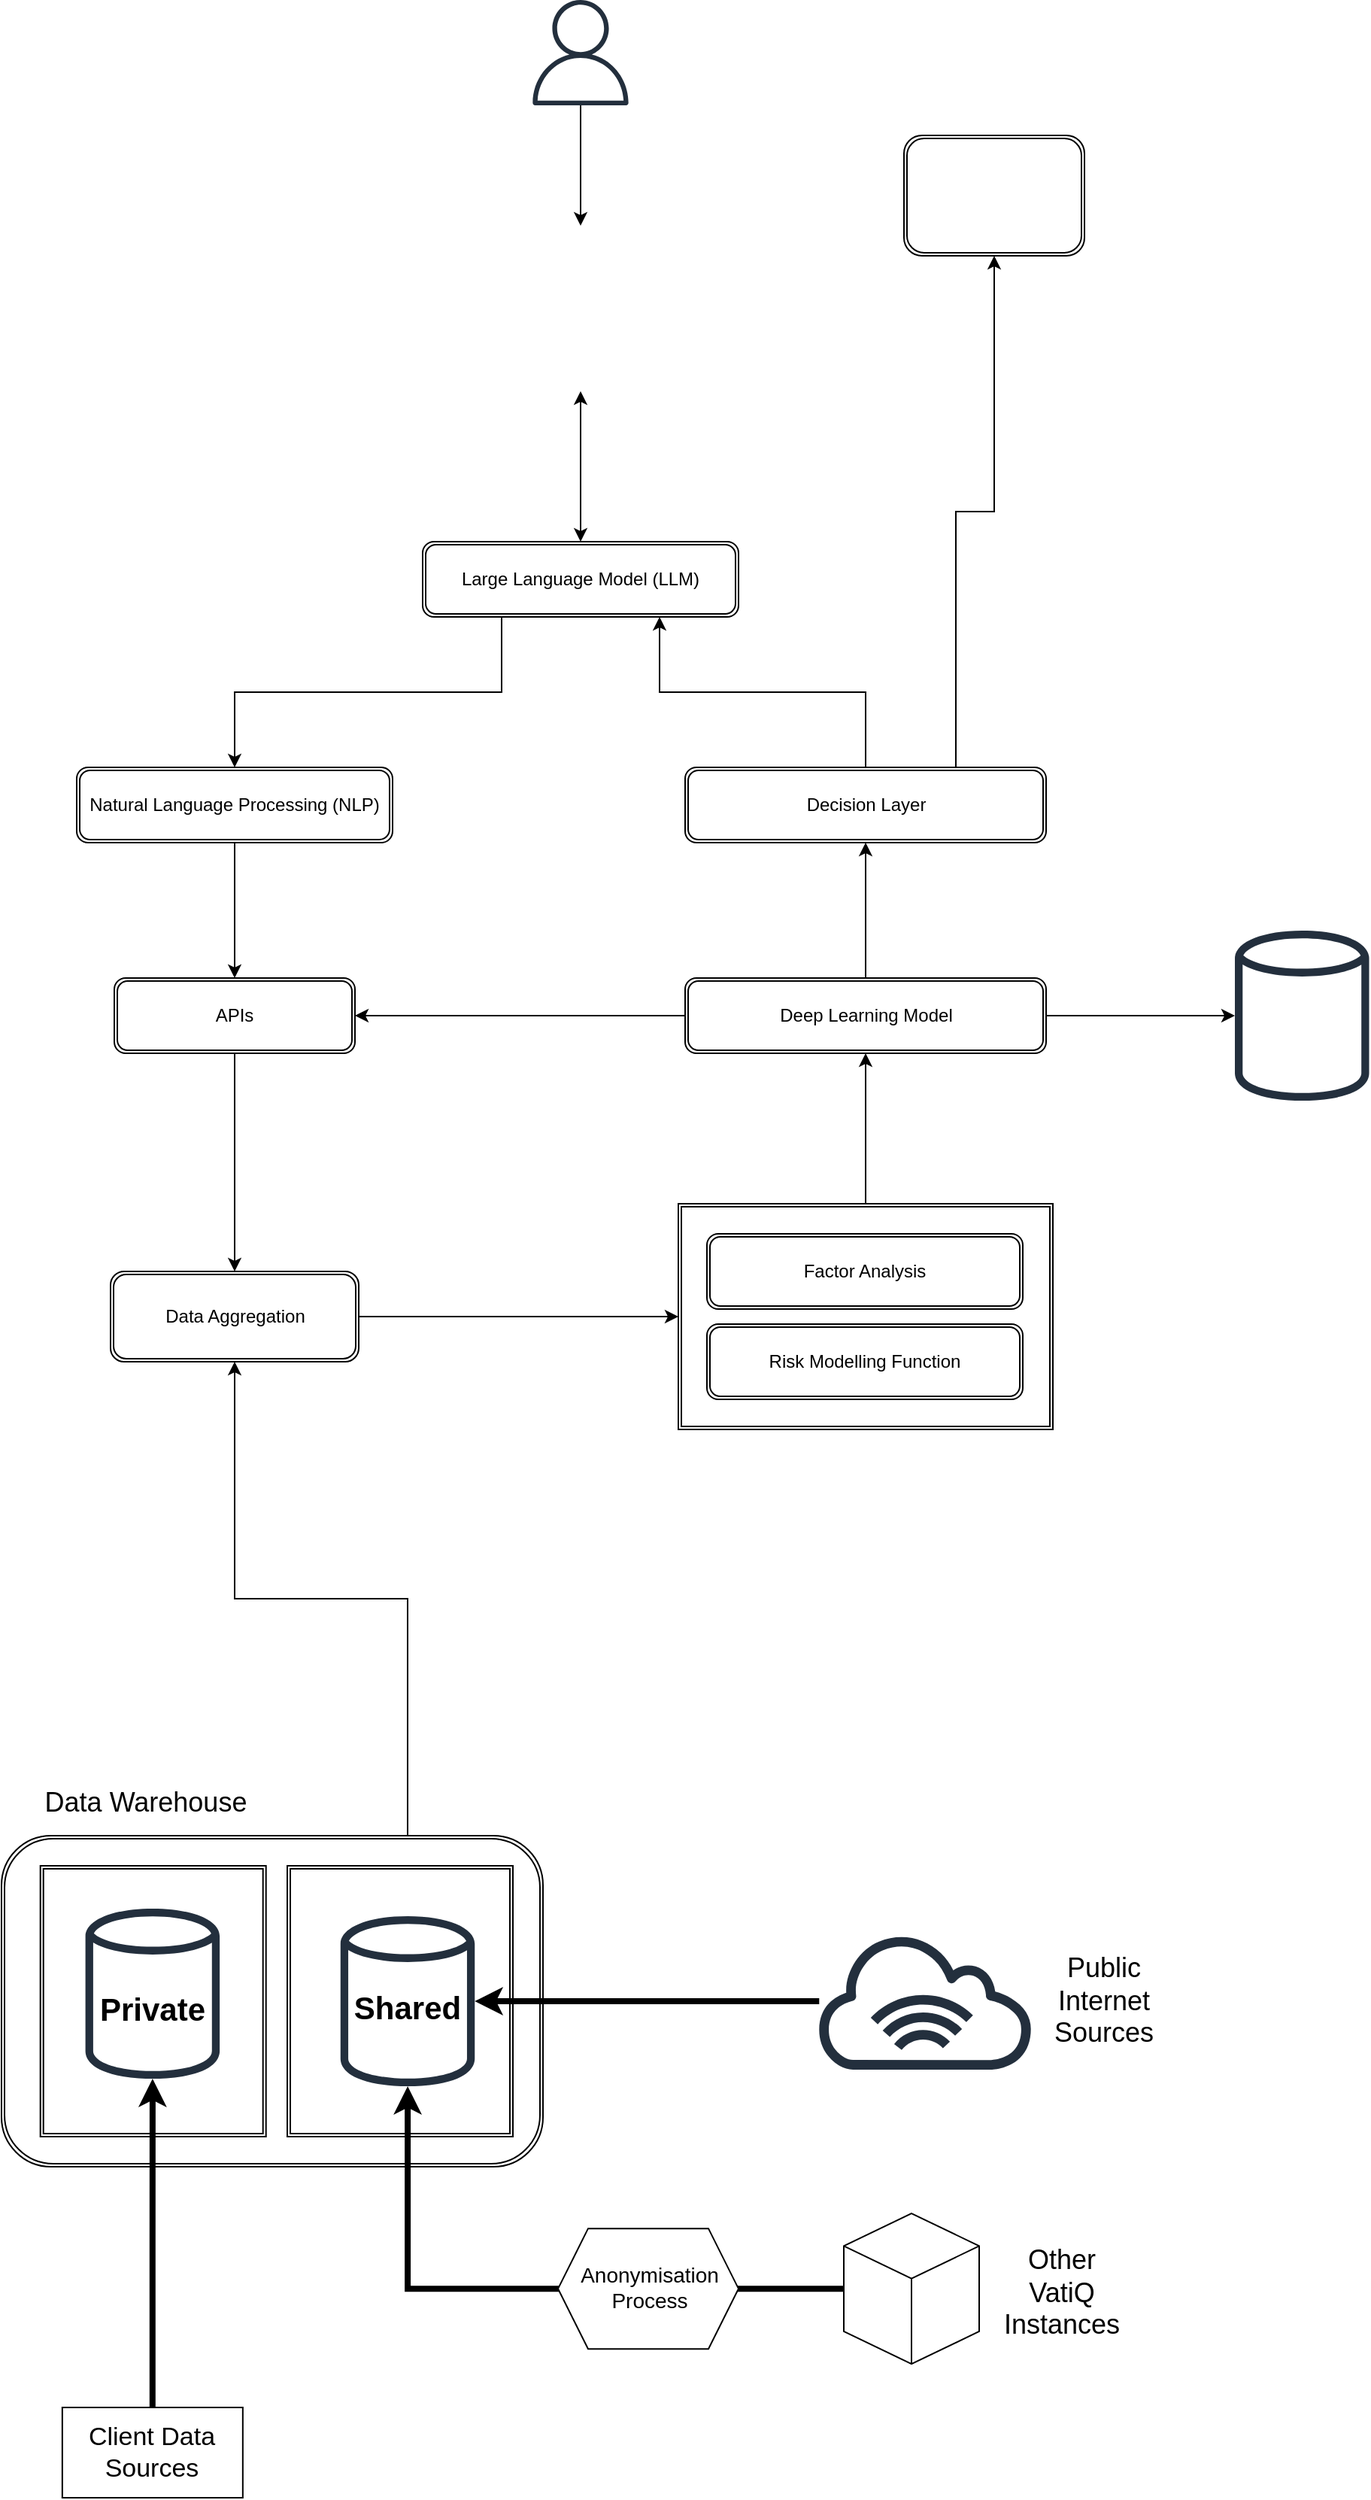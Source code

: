<mxfile version="21.6.6" type="github">
  <diagram name="Page-1" id="MGMpZwT6LkqkxEmWOEIR">
    <mxGraphModel dx="1147" dy="726" grid="1" gridSize="10" guides="1" tooltips="1" connect="1" arrows="1" fold="1" page="1" pageScale="1" pageWidth="3300" pageHeight="2339" math="0" shadow="0">
      <root>
        <mxCell id="0" />
        <mxCell id="1" parent="0" />
        <mxCell id="6FKoIAtRpfeRuV7pCcDM-19" value="Client Data Sources" style="rounded=0;whiteSpace=wrap;html=1;fontSize=17;" parent="1" vertex="1">
          <mxGeometry x="80.42" y="2220" width="120" height="60" as="geometry" />
        </mxCell>
        <mxCell id="6FKoIAtRpfeRuV7pCcDM-24" value="" style="html=1;whiteSpace=wrap;shape=isoCube2;backgroundOutline=1;isoAngle=15;" parent="1" vertex="1">
          <mxGeometry x="600" y="2091.08" width="90" height="100" as="geometry" />
        </mxCell>
        <mxCell id="6FKoIAtRpfeRuV7pCcDM-26" value="Other VatiQ Instances" style="text;html=1;strokeColor=none;fillColor=none;align=center;verticalAlign=middle;whiteSpace=wrap;rounded=0;fontSize=18;" parent="1" vertex="1">
          <mxGeometry x="700" y="2111.08" width="90" height="66.08" as="geometry" />
        </mxCell>
        <mxCell id="6FKoIAtRpfeRuV7pCcDM-29" value="" style="group;fontSize=10;" parent="1" vertex="1" connectable="0">
          <mxGeometry x="40" y="1800" width="360" height="260" as="geometry" />
        </mxCell>
        <mxCell id="6FKoIAtRpfeRuV7pCcDM-16" value="" style="shape=ext;double=1;rounded=1;whiteSpace=wrap;html=1;" parent="6FKoIAtRpfeRuV7pCcDM-29" vertex="1">
          <mxGeometry y="40" width="360" height="220" as="geometry" />
        </mxCell>
        <mxCell id="6FKoIAtRpfeRuV7pCcDM-7" value="" style="shape=ext;double=1;rounded=0;whiteSpace=wrap;html=1;" parent="6FKoIAtRpfeRuV7pCcDM-29" vertex="1">
          <mxGeometry x="190" y="60" width="150" height="180" as="geometry" />
        </mxCell>
        <mxCell id="6FKoIAtRpfeRuV7pCcDM-6" value="" style="shape=ext;double=1;rounded=0;whiteSpace=wrap;html=1;" parent="6FKoIAtRpfeRuV7pCcDM-29" vertex="1">
          <mxGeometry x="25.85" y="60" width="150" height="180" as="geometry" />
        </mxCell>
        <mxCell id="6FKoIAtRpfeRuV7pCcDM-8" value="&lt;font style=&quot;font-size: 18px;&quot;&gt;Data Warehouse&lt;/font&gt;" style="text;html=1;strokeColor=none;fillColor=none;align=center;verticalAlign=middle;whiteSpace=wrap;rounded=0;fontSize=27;" parent="6FKoIAtRpfeRuV7pCcDM-29" vertex="1">
          <mxGeometry x="25.85" width="140" height="30" as="geometry" />
        </mxCell>
        <mxCell id="6FKoIAtRpfeRuV7pCcDM-9" value="Private" style="text;html=1;strokeColor=none;fillColor=none;align=center;verticalAlign=middle;whiteSpace=wrap;rounded=0;fontStyle=1;fontSize=21;" parent="6FKoIAtRpfeRuV7pCcDM-29" vertex="1">
          <mxGeometry x="70.85" y="140" width="59.15" height="29" as="geometry" />
        </mxCell>
        <mxCell id="6FKoIAtRpfeRuV7pCcDM-10" value="Shared" style="text;html=1;strokeColor=none;fillColor=none;align=center;verticalAlign=middle;whiteSpace=wrap;rounded=0;fontStyle=1;fontSize=21;" parent="6FKoIAtRpfeRuV7pCcDM-29" vertex="1">
          <mxGeometry x="240" y="139" width="60" height="30" as="geometry" />
        </mxCell>
        <mxCell id="6FKoIAtRpfeRuV7pCcDM-12" value="" style="sketch=0;outlineConnect=0;fontColor=#000000;gradientColor=none;fillColor=#232F3D;strokeColor=none;dashed=0;verticalLabelPosition=bottom;verticalAlign=top;align=center;html=1;fontSize=12;fontStyle=0;aspect=fixed;pointerEvents=1;shape=mxgraph.aws4.generic_database;" parent="6FKoIAtRpfeRuV7pCcDM-29" vertex="1">
          <mxGeometry x="55.8" y="86" width="89.25" height="118" as="geometry" />
        </mxCell>
        <mxCell id="6FKoIAtRpfeRuV7pCcDM-14" value="" style="sketch=0;outlineConnect=0;fontColor=#000000;gradientColor=none;fillColor=#232F3D;strokeColor=none;dashed=0;verticalLabelPosition=bottom;verticalAlign=top;align=center;html=1;fontSize=12;fontStyle=0;aspect=fixed;pointerEvents=1;shape=mxgraph.aws4.generic_database;" parent="6FKoIAtRpfeRuV7pCcDM-29" vertex="1">
          <mxGeometry x="225.38" y="91" width="89.25" height="118" as="geometry" />
        </mxCell>
        <mxCell id="6FKoIAtRpfeRuV7pCcDM-21" style="edgeStyle=orthogonalEdgeStyle;rounded=0;orthogonalLoop=1;jettySize=auto;html=1;strokeWidth=4;" parent="1" source="6FKoIAtRpfeRuV7pCcDM-20" target="6FKoIAtRpfeRuV7pCcDM-14" edge="1">
          <mxGeometry relative="1" as="geometry">
            <mxPoint x="524.63" y="1970.1" as="targetPoint" />
          </mxGeometry>
        </mxCell>
        <mxCell id="6FKoIAtRpfeRuV7pCcDM-25" style="edgeStyle=orthogonalEdgeStyle;rounded=0;orthogonalLoop=1;jettySize=auto;html=1;strokeWidth=4;" parent="1" source="6FKoIAtRpfeRuV7pCcDM-24" target="6FKoIAtRpfeRuV7pCcDM-14" edge="1">
          <mxGeometry relative="1" as="geometry">
            <mxPoint x="340" y="2141.08" as="targetPoint" />
          </mxGeometry>
        </mxCell>
        <mxCell id="6FKoIAtRpfeRuV7pCcDM-30" value="" style="shape=hexagon;perimeter=hexagonPerimeter2;whiteSpace=wrap;html=1;fixedSize=1;" parent="1" vertex="1">
          <mxGeometry x="410" y="2101.08" width="120" height="80" as="geometry" />
        </mxCell>
        <mxCell id="6FKoIAtRpfeRuV7pCcDM-31" value="Anonymisation Process" style="text;html=1;strokeColor=none;fillColor=none;align=center;verticalAlign=middle;whiteSpace=wrap;rounded=0;fontSize=14;" parent="1" vertex="1">
          <mxGeometry x="441" y="2125" width="60" height="30" as="geometry" />
        </mxCell>
        <mxCell id="6FKoIAtRpfeRuV7pCcDM-57" style="edgeStyle=orthogonalEdgeStyle;rounded=0;orthogonalLoop=1;jettySize=auto;html=1;entryX=0.5;entryY=0;entryDx=0;entryDy=0;" parent="1" source="6FKoIAtRpfeRuV7pCcDM-32" target="Aw8BZn_UoF3Mt8AkIBj5-10" edge="1">
          <mxGeometry relative="1" as="geometry">
            <mxPoint x="440" y="860" as="targetPoint" />
          </mxGeometry>
        </mxCell>
        <mxCell id="6FKoIAtRpfeRuV7pCcDM-32" value="" style="sketch=0;outlineConnect=0;fontColor=#232F3E;gradientColor=none;fillColor=#232F3D;strokeColor=none;dashed=0;verticalLabelPosition=bottom;verticalAlign=top;align=center;html=1;fontSize=12;fontStyle=0;aspect=fixed;pointerEvents=1;shape=mxgraph.aws4.user;" parent="1" vertex="1">
          <mxGeometry x="390" y="620" width="70" height="70" as="geometry" />
        </mxCell>
        <mxCell id="Aw8BZn_UoF3Mt8AkIBj5-25" style="edgeStyle=orthogonalEdgeStyle;rounded=0;orthogonalLoop=1;jettySize=auto;html=1;entryX=0;entryY=0.5;entryDx=0;entryDy=0;" edge="1" parent="1" source="6FKoIAtRpfeRuV7pCcDM-36" target="Aw8BZn_UoF3Mt8AkIBj5-23">
          <mxGeometry relative="1" as="geometry">
            <mxPoint x="353" y="1265" as="targetPoint" />
          </mxGeometry>
        </mxCell>
        <mxCell id="6FKoIAtRpfeRuV7pCcDM-36" value="Data Aggregation" style="shape=ext;double=1;rounded=1;whiteSpace=wrap;html=1;" parent="1" vertex="1">
          <mxGeometry x="112.5" y="1465" width="165" height="60" as="geometry" />
        </mxCell>
        <mxCell id="Aw8BZn_UoF3Mt8AkIBj5-26" style="edgeStyle=orthogonalEdgeStyle;rounded=0;orthogonalLoop=1;jettySize=auto;html=1;exitX=0.5;exitY=1;exitDx=0;exitDy=0;entryX=0.5;entryY=0;entryDx=0;entryDy=0;" edge="1" parent="1" source="6FKoIAtRpfeRuV7pCcDM-37" target="6FKoIAtRpfeRuV7pCcDM-36">
          <mxGeometry relative="1" as="geometry" />
        </mxCell>
        <mxCell id="6FKoIAtRpfeRuV7pCcDM-37" value="APIs" style="shape=ext;double=1;rounded=1;whiteSpace=wrap;html=1;" parent="1" vertex="1">
          <mxGeometry x="115" y="1270" width="160" height="50" as="geometry" />
        </mxCell>
        <mxCell id="Aw8BZn_UoF3Mt8AkIBj5-33" style="edgeStyle=orthogonalEdgeStyle;rounded=0;orthogonalLoop=1;jettySize=auto;html=1;exitX=0.75;exitY=0;exitDx=0;exitDy=0;entryX=0.5;entryY=1;entryDx=0;entryDy=0;" edge="1" parent="1" source="6FKoIAtRpfeRuV7pCcDM-43" target="Aw8BZn_UoF3Mt8AkIBj5-34">
          <mxGeometry relative="1" as="geometry">
            <mxPoint x="700" y="800" as="targetPoint" />
          </mxGeometry>
        </mxCell>
        <mxCell id="Aw8BZn_UoF3Mt8AkIBj5-38" style="edgeStyle=orthogonalEdgeStyle;rounded=0;orthogonalLoop=1;jettySize=auto;html=1;entryX=0.75;entryY=1;entryDx=0;entryDy=0;" edge="1" parent="1" source="6FKoIAtRpfeRuV7pCcDM-43" target="Aw8BZn_UoF3Mt8AkIBj5-2">
          <mxGeometry relative="1" as="geometry" />
        </mxCell>
        <mxCell id="6FKoIAtRpfeRuV7pCcDM-43" value="Decision Layer" style="shape=ext;double=1;rounded=1;whiteSpace=wrap;html=1;" parent="1" vertex="1">
          <mxGeometry x="494.5" y="1130" width="240" height="50" as="geometry" />
        </mxCell>
        <mxCell id="6FKoIAtRpfeRuV7pCcDM-54" style="edgeStyle=orthogonalEdgeStyle;rounded=0;orthogonalLoop=1;jettySize=auto;html=1;exitX=0.5;exitY=1;exitDx=0;exitDy=0;" parent="1" source="6FKoIAtRpfeRuV7pCcDM-45" target="6FKoIAtRpfeRuV7pCcDM-37" edge="1">
          <mxGeometry relative="1" as="geometry">
            <mxPoint x="195" y="1220" as="sourcePoint" />
          </mxGeometry>
        </mxCell>
        <mxCell id="6FKoIAtRpfeRuV7pCcDM-55" style="edgeStyle=orthogonalEdgeStyle;rounded=0;orthogonalLoop=1;jettySize=auto;html=1;exitX=0.5;exitY=1;exitDx=0;exitDy=0;entryX=0.5;entryY=0;entryDx=0;entryDy=0;" parent="1" source="6FKoIAtRpfeRuV7pCcDM-45" edge="1">
          <mxGeometry relative="1" as="geometry">
            <mxPoint x="195" y="1170" as="targetPoint" />
          </mxGeometry>
        </mxCell>
        <mxCell id="6FKoIAtRpfeRuV7pCcDM-45" value="Natural Language Processing (NLP)" style="shape=ext;double=1;rounded=1;whiteSpace=wrap;html=1;" parent="1" vertex="1">
          <mxGeometry x="90" y="1130" width="210" height="50" as="geometry" />
        </mxCell>
        <mxCell id="Aw8BZn_UoF3Mt8AkIBj5-6" style="edgeStyle=orthogonalEdgeStyle;rounded=0;orthogonalLoop=1;jettySize=auto;html=1;exitX=0.25;exitY=1;exitDx=0;exitDy=0;entryX=0.5;entryY=0;entryDx=0;entryDy=0;" edge="1" parent="1" source="Aw8BZn_UoF3Mt8AkIBj5-2" target="6FKoIAtRpfeRuV7pCcDM-45">
          <mxGeometry relative="1" as="geometry" />
        </mxCell>
        <mxCell id="Aw8BZn_UoF3Mt8AkIBj5-2" value="Large Language Model (LLM)" style="shape=ext;double=1;rounded=1;whiteSpace=wrap;html=1;" vertex="1" parent="1">
          <mxGeometry x="320" y="980" width="210" height="50" as="geometry" />
        </mxCell>
        <mxCell id="Aw8BZn_UoF3Mt8AkIBj5-22" style="edgeStyle=orthogonalEdgeStyle;rounded=0;orthogonalLoop=1;jettySize=auto;html=1;startArrow=classic;startFill=1;" edge="1" parent="1" source="Aw8BZn_UoF3Mt8AkIBj5-10" target="Aw8BZn_UoF3Mt8AkIBj5-2">
          <mxGeometry relative="1" as="geometry" />
        </mxCell>
        <mxCell id="Aw8BZn_UoF3Mt8AkIBj5-10" value="" style="shape=image;html=1;verticalAlign=top;verticalLabelPosition=bottom;labelBackgroundColor=#ffffff;imageAspect=0;image=https://cdn0.iconfinder.com/data/icons/devices-42/512/Macbook-128.png;aspect=fixed;" vertex="1" parent="1">
          <mxGeometry x="370" y="770" width="110" height="110" as="geometry" />
        </mxCell>
        <mxCell id="6FKoIAtRpfeRuV7pCcDM-22" style="edgeStyle=orthogonalEdgeStyle;rounded=0;orthogonalLoop=1;jettySize=auto;html=1;strokeWidth=4;" parent="1" source="6FKoIAtRpfeRuV7pCcDM-19" target="6FKoIAtRpfeRuV7pCcDM-12" edge="1">
          <mxGeometry relative="1" as="geometry" />
        </mxCell>
        <mxCell id="Aw8BZn_UoF3Mt8AkIBj5-27" style="edgeStyle=orthogonalEdgeStyle;rounded=0;orthogonalLoop=1;jettySize=auto;html=1;exitX=0.75;exitY=0;exitDx=0;exitDy=0;entryX=0.5;entryY=1;entryDx=0;entryDy=0;" edge="1" parent="1" source="6FKoIAtRpfeRuV7pCcDM-16" target="6FKoIAtRpfeRuV7pCcDM-36">
          <mxGeometry relative="1" as="geometry" />
        </mxCell>
        <mxCell id="Aw8BZn_UoF3Mt8AkIBj5-29" value="" style="group" vertex="1" connectable="0" parent="1">
          <mxGeometry x="490" y="1420" width="249" height="150" as="geometry" />
        </mxCell>
        <mxCell id="Aw8BZn_UoF3Mt8AkIBj5-23" value="" style="shape=ext;double=1;rounded=0;whiteSpace=wrap;html=1;" vertex="1" parent="Aw8BZn_UoF3Mt8AkIBj5-29">
          <mxGeometry width="249" height="150" as="geometry" />
        </mxCell>
        <mxCell id="6FKoIAtRpfeRuV7pCcDM-34" value="Risk Modelling Function" style="shape=ext;double=1;rounded=1;whiteSpace=wrap;html=1;" parent="Aw8BZn_UoF3Mt8AkIBj5-29" vertex="1">
          <mxGeometry x="19" y="80" width="210" height="50" as="geometry" />
        </mxCell>
        <mxCell id="Aw8BZn_UoF3Mt8AkIBj5-16" value="Factor Analysis" style="shape=ext;double=1;rounded=1;whiteSpace=wrap;html=1;" vertex="1" parent="Aw8BZn_UoF3Mt8AkIBj5-29">
          <mxGeometry x="19" y="20" width="210" height="50" as="geometry" />
        </mxCell>
        <mxCell id="Aw8BZn_UoF3Mt8AkIBj5-31" style="edgeStyle=orthogonalEdgeStyle;rounded=0;orthogonalLoop=1;jettySize=auto;html=1;entryX=0.5;entryY=1;entryDx=0;entryDy=0;" edge="1" parent="1" source="Aw8BZn_UoF3Mt8AkIBj5-30" target="6FKoIAtRpfeRuV7pCcDM-43">
          <mxGeometry relative="1" as="geometry" />
        </mxCell>
        <mxCell id="Aw8BZn_UoF3Mt8AkIBj5-39" style="edgeStyle=orthogonalEdgeStyle;rounded=0;orthogonalLoop=1;jettySize=auto;html=1;exitX=0;exitY=0.5;exitDx=0;exitDy=0;" edge="1" parent="1" source="Aw8BZn_UoF3Mt8AkIBj5-30" target="6FKoIAtRpfeRuV7pCcDM-37">
          <mxGeometry relative="1" as="geometry" />
        </mxCell>
        <mxCell id="Aw8BZn_UoF3Mt8AkIBj5-41" style="edgeStyle=orthogonalEdgeStyle;rounded=0;orthogonalLoop=1;jettySize=auto;html=1;" edge="1" parent="1" source="Aw8BZn_UoF3Mt8AkIBj5-30" target="Aw8BZn_UoF3Mt8AkIBj5-40">
          <mxGeometry relative="1" as="geometry" />
        </mxCell>
        <mxCell id="Aw8BZn_UoF3Mt8AkIBj5-30" value="Deep Learning Model" style="shape=ext;double=1;rounded=1;whiteSpace=wrap;html=1;" vertex="1" parent="1">
          <mxGeometry x="494.5" y="1270" width="240" height="50" as="geometry" />
        </mxCell>
        <mxCell id="Aw8BZn_UoF3Mt8AkIBj5-32" style="edgeStyle=orthogonalEdgeStyle;rounded=0;orthogonalLoop=1;jettySize=auto;html=1;entryX=0.5;entryY=1;entryDx=0;entryDy=0;" edge="1" parent="1" source="Aw8BZn_UoF3Mt8AkIBj5-23" target="Aw8BZn_UoF3Mt8AkIBj5-30">
          <mxGeometry relative="1" as="geometry" />
        </mxCell>
        <mxCell id="Aw8BZn_UoF3Mt8AkIBj5-34" value="" style="shape=ext;double=1;rounded=1;whiteSpace=wrap;html=1;" vertex="1" parent="1">
          <mxGeometry x="640" y="710" width="120" height="80" as="geometry" />
        </mxCell>
        <mxCell id="Aw8BZn_UoF3Mt8AkIBj5-35" value="" style="group" vertex="1" connectable="0" parent="1">
          <mxGeometry x="580" y="1904.46" width="238" height="91.08" as="geometry" />
        </mxCell>
        <mxCell id="6FKoIAtRpfeRuV7pCcDM-20" value="" style="sketch=0;outlineConnect=0;fontColor=#000000;gradientColor=none;fillColor=#232F3D;strokeColor=none;dashed=0;verticalLabelPosition=bottom;verticalAlign=top;align=center;html=1;fontSize=12;fontStyle=0;aspect=fixed;pointerEvents=1;shape=mxgraph.aws4.internet_alt1;" parent="Aw8BZn_UoF3Mt8AkIBj5-35" vertex="1">
          <mxGeometry width="148" height="91.08" as="geometry" />
        </mxCell>
        <mxCell id="6FKoIAtRpfeRuV7pCcDM-28" value="Public Internet Sources" style="text;html=1;strokeColor=none;fillColor=none;align=center;verticalAlign=middle;whiteSpace=wrap;rounded=0;fontSize=18;" parent="Aw8BZn_UoF3Mt8AkIBj5-35" vertex="1">
          <mxGeometry x="148" y="12.5" width="90" height="66.08" as="geometry" />
        </mxCell>
        <mxCell id="Aw8BZn_UoF3Mt8AkIBj5-40" value="" style="sketch=0;outlineConnect=0;fontColor=#000000;gradientColor=none;fillColor=#232F3D;strokeColor=none;dashed=0;verticalLabelPosition=bottom;verticalAlign=top;align=center;html=1;fontSize=12;fontStyle=0;aspect=fixed;pointerEvents=1;shape=mxgraph.aws4.generic_database;" vertex="1" parent="1">
          <mxGeometry x="860" y="1236" width="89.25" height="118" as="geometry" />
        </mxCell>
      </root>
    </mxGraphModel>
  </diagram>
</mxfile>
